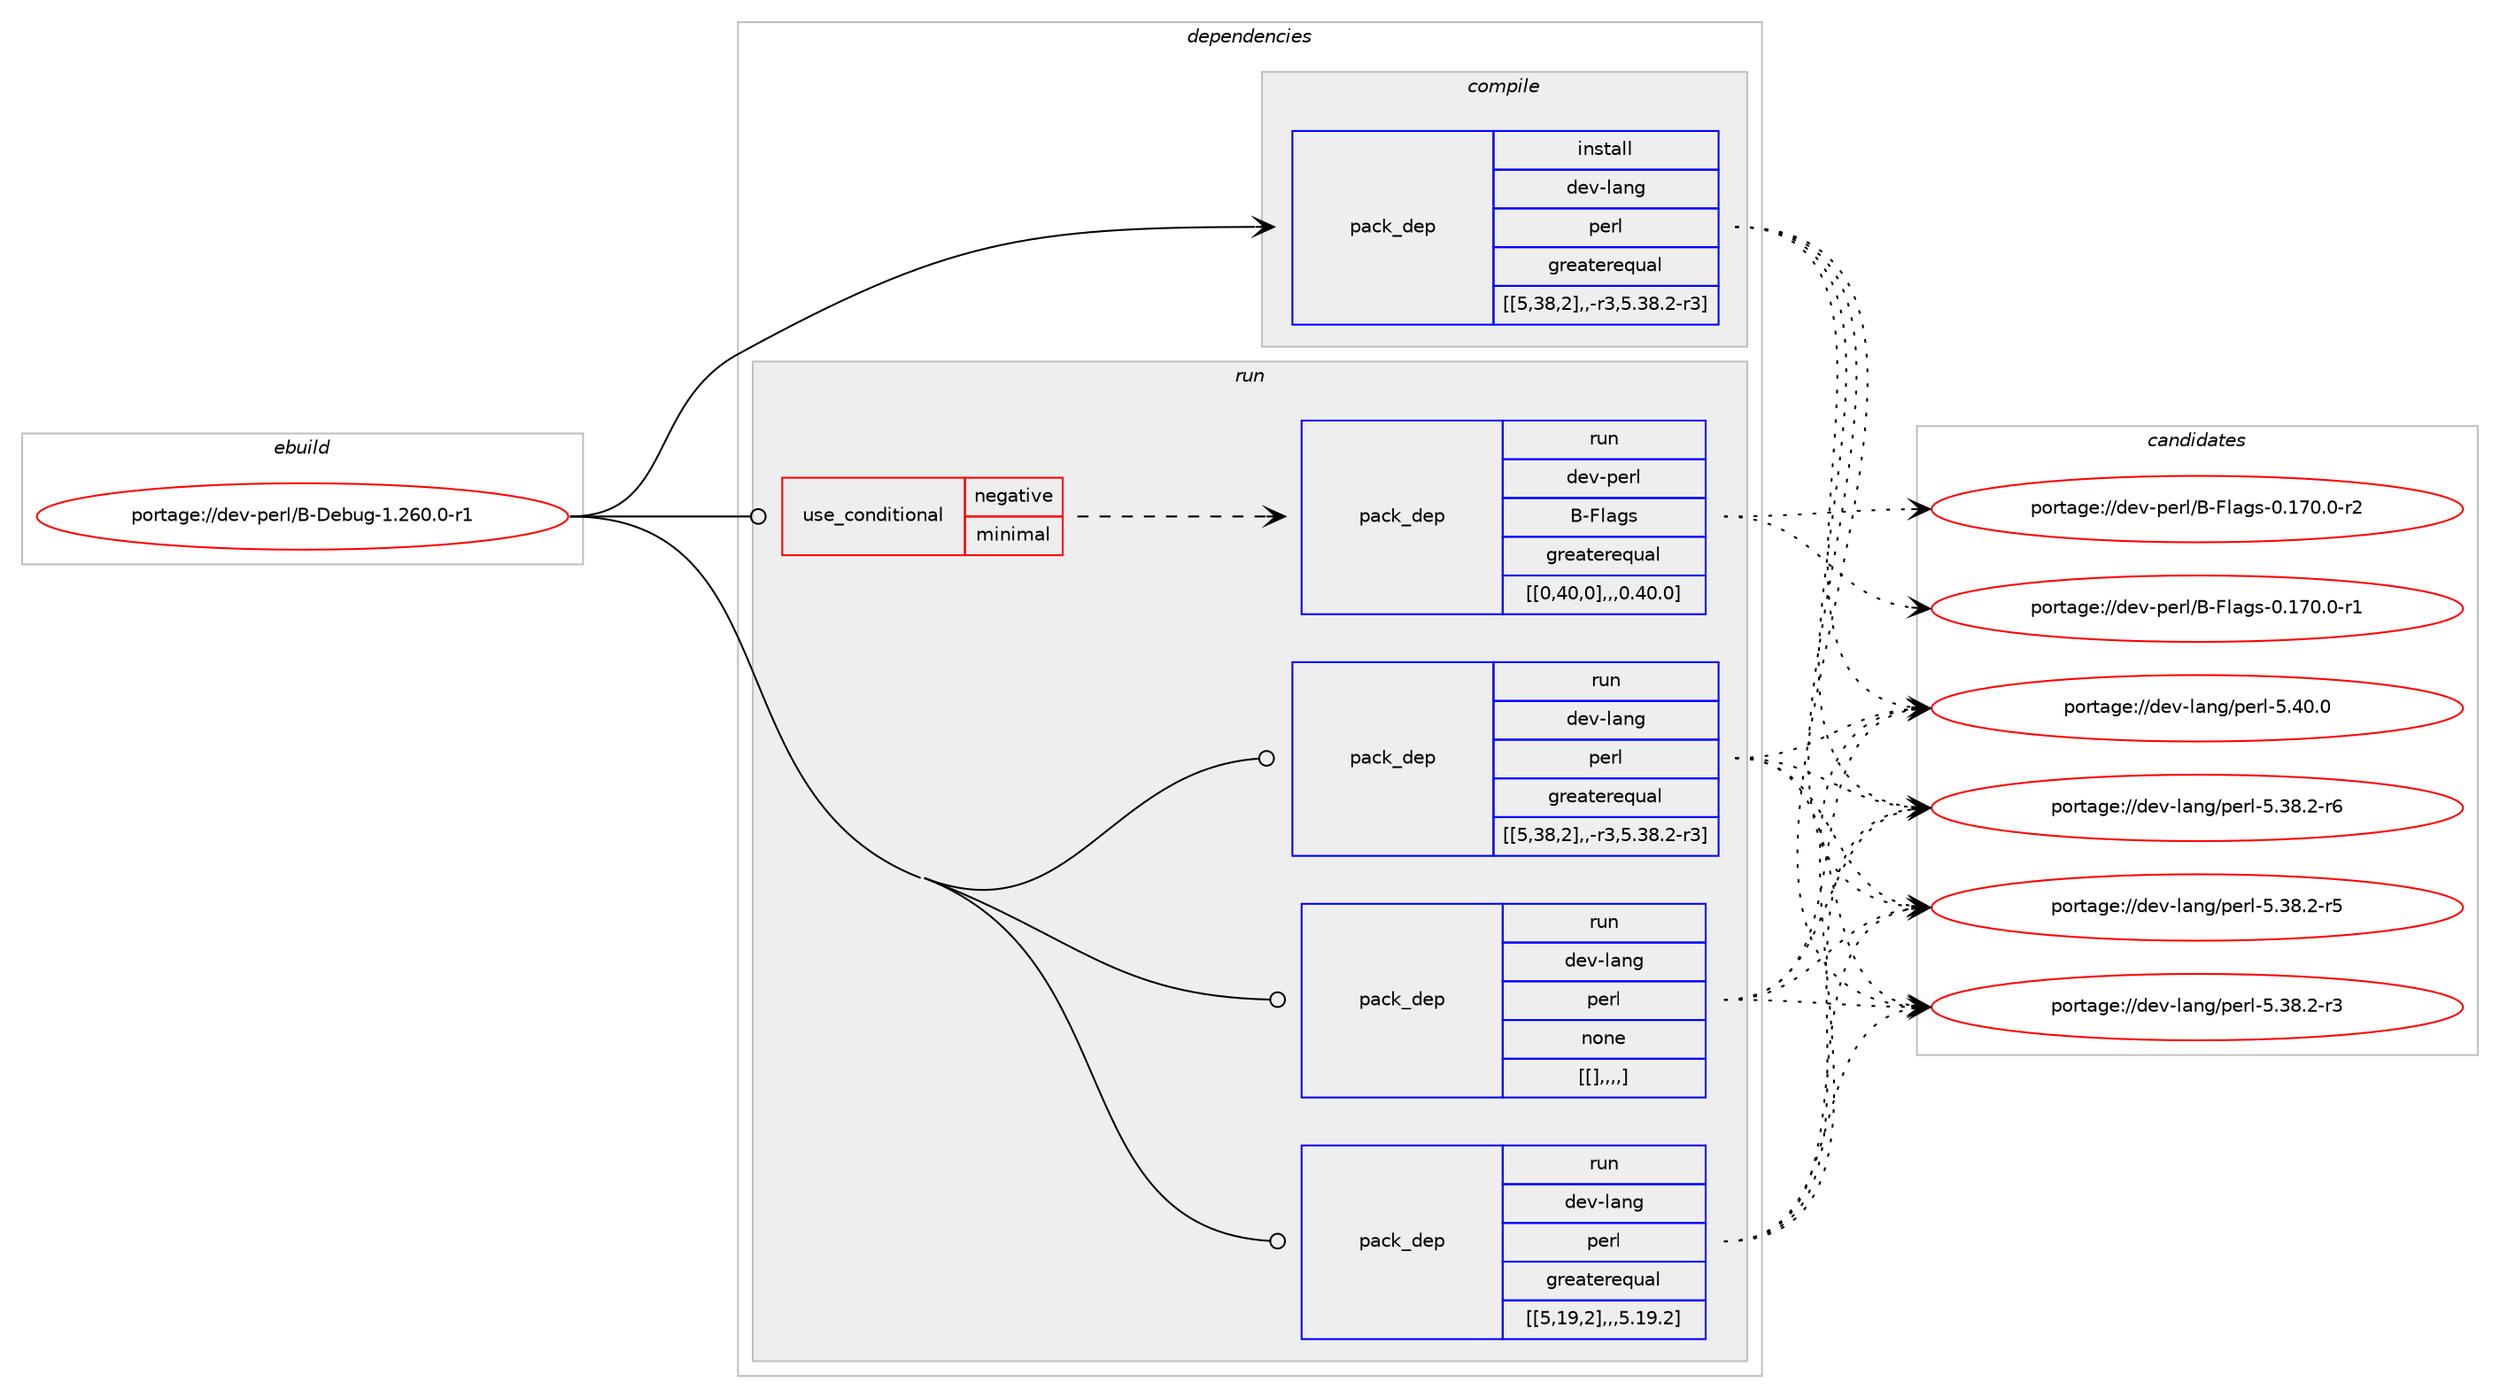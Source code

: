 digraph prolog {

# *************
# Graph options
# *************

newrank=true;
concentrate=true;
compound=true;
graph [rankdir=LR,fontname=Helvetica,fontsize=10,ranksep=1.5];#, ranksep=2.5, nodesep=0.2];
edge  [arrowhead=vee];
node  [fontname=Helvetica,fontsize=10];

# **********
# The ebuild
# **********

subgraph cluster_leftcol {
color=gray;
label=<<i>ebuild</i>>;
id [label="portage://dev-perl/B-Debug-1.260.0-r1", color=red, width=4, href="../dev-perl/B-Debug-1.260.0-r1.svg"];
}

# ****************
# The dependencies
# ****************

subgraph cluster_midcol {
color=gray;
label=<<i>dependencies</i>>;
subgraph cluster_compile {
fillcolor="#eeeeee";
style=filled;
label=<<i>compile</i>>;
subgraph pack95624 {
dependency127099 [label=<<TABLE BORDER="0" CELLBORDER="1" CELLSPACING="0" CELLPADDING="4" WIDTH="220"><TR><TD ROWSPAN="6" CELLPADDING="30">pack_dep</TD></TR><TR><TD WIDTH="110">install</TD></TR><TR><TD>dev-lang</TD></TR><TR><TD>perl</TD></TR><TR><TD>greaterequal</TD></TR><TR><TD>[[5,38,2],,-r3,5.38.2-r3]</TD></TR></TABLE>>, shape=none, color=blue];
}
id:e -> dependency127099:w [weight=20,style="solid",arrowhead="vee"];
}
subgraph cluster_compileandrun {
fillcolor="#eeeeee";
style=filled;
label=<<i>compile and run</i>>;
}
subgraph cluster_run {
fillcolor="#eeeeee";
style=filled;
label=<<i>run</i>>;
subgraph cond30305 {
dependency127100 [label=<<TABLE BORDER="0" CELLBORDER="1" CELLSPACING="0" CELLPADDING="4"><TR><TD ROWSPAN="3" CELLPADDING="10">use_conditional</TD></TR><TR><TD>negative</TD></TR><TR><TD>minimal</TD></TR></TABLE>>, shape=none, color=red];
subgraph pack95625 {
dependency127101 [label=<<TABLE BORDER="0" CELLBORDER="1" CELLSPACING="0" CELLPADDING="4" WIDTH="220"><TR><TD ROWSPAN="6" CELLPADDING="30">pack_dep</TD></TR><TR><TD WIDTH="110">run</TD></TR><TR><TD>dev-perl</TD></TR><TR><TD>B-Flags</TD></TR><TR><TD>greaterequal</TD></TR><TR><TD>[[0,40,0],,,0.40.0]</TD></TR></TABLE>>, shape=none, color=blue];
}
dependency127100:e -> dependency127101:w [weight=20,style="dashed",arrowhead="vee"];
}
id:e -> dependency127100:w [weight=20,style="solid",arrowhead="odot"];
subgraph pack95626 {
dependency127102 [label=<<TABLE BORDER="0" CELLBORDER="1" CELLSPACING="0" CELLPADDING="4" WIDTH="220"><TR><TD ROWSPAN="6" CELLPADDING="30">pack_dep</TD></TR><TR><TD WIDTH="110">run</TD></TR><TR><TD>dev-lang</TD></TR><TR><TD>perl</TD></TR><TR><TD>greaterequal</TD></TR><TR><TD>[[5,19,2],,,5.19.2]</TD></TR></TABLE>>, shape=none, color=blue];
}
id:e -> dependency127102:w [weight=20,style="solid",arrowhead="odot"];
subgraph pack95627 {
dependency127103 [label=<<TABLE BORDER="0" CELLBORDER="1" CELLSPACING="0" CELLPADDING="4" WIDTH="220"><TR><TD ROWSPAN="6" CELLPADDING="30">pack_dep</TD></TR><TR><TD WIDTH="110">run</TD></TR><TR><TD>dev-lang</TD></TR><TR><TD>perl</TD></TR><TR><TD>greaterequal</TD></TR><TR><TD>[[5,38,2],,-r3,5.38.2-r3]</TD></TR></TABLE>>, shape=none, color=blue];
}
id:e -> dependency127103:w [weight=20,style="solid",arrowhead="odot"];
subgraph pack95628 {
dependency127104 [label=<<TABLE BORDER="0" CELLBORDER="1" CELLSPACING="0" CELLPADDING="4" WIDTH="220"><TR><TD ROWSPAN="6" CELLPADDING="30">pack_dep</TD></TR><TR><TD WIDTH="110">run</TD></TR><TR><TD>dev-lang</TD></TR><TR><TD>perl</TD></TR><TR><TD>none</TD></TR><TR><TD>[[],,,,]</TD></TR></TABLE>>, shape=none, color=blue];
}
id:e -> dependency127104:w [weight=20,style="solid",arrowhead="odot"];
}
}

# **************
# The candidates
# **************

subgraph cluster_choices {
rank=same;
color=gray;
label=<<i>candidates</i>>;

subgraph choice95624 {
color=black;
nodesep=1;
choice10010111845108971101034711210111410845534652484648 [label="portage://dev-lang/perl-5.40.0", color=red, width=4,href="../dev-lang/perl-5.40.0.svg"];
choice100101118451089711010347112101114108455346515646504511454 [label="portage://dev-lang/perl-5.38.2-r6", color=red, width=4,href="../dev-lang/perl-5.38.2-r6.svg"];
choice100101118451089711010347112101114108455346515646504511453 [label="portage://dev-lang/perl-5.38.2-r5", color=red, width=4,href="../dev-lang/perl-5.38.2-r5.svg"];
choice100101118451089711010347112101114108455346515646504511451 [label="portage://dev-lang/perl-5.38.2-r3", color=red, width=4,href="../dev-lang/perl-5.38.2-r3.svg"];
dependency127099:e -> choice10010111845108971101034711210111410845534652484648:w [style=dotted,weight="100"];
dependency127099:e -> choice100101118451089711010347112101114108455346515646504511454:w [style=dotted,weight="100"];
dependency127099:e -> choice100101118451089711010347112101114108455346515646504511453:w [style=dotted,weight="100"];
dependency127099:e -> choice100101118451089711010347112101114108455346515646504511451:w [style=dotted,weight="100"];
}
subgraph choice95625 {
color=black;
nodesep=1;
choice10010111845112101114108476645701089710311545484649554846484511450 [label="portage://dev-perl/B-Flags-0.170.0-r2", color=red, width=4,href="../dev-perl/B-Flags-0.170.0-r2.svg"];
choice10010111845112101114108476645701089710311545484649554846484511449 [label="portage://dev-perl/B-Flags-0.170.0-r1", color=red, width=4,href="../dev-perl/B-Flags-0.170.0-r1.svg"];
dependency127101:e -> choice10010111845112101114108476645701089710311545484649554846484511450:w [style=dotted,weight="100"];
dependency127101:e -> choice10010111845112101114108476645701089710311545484649554846484511449:w [style=dotted,weight="100"];
}
subgraph choice95626 {
color=black;
nodesep=1;
choice10010111845108971101034711210111410845534652484648 [label="portage://dev-lang/perl-5.40.0", color=red, width=4,href="../dev-lang/perl-5.40.0.svg"];
choice100101118451089711010347112101114108455346515646504511454 [label="portage://dev-lang/perl-5.38.2-r6", color=red, width=4,href="../dev-lang/perl-5.38.2-r6.svg"];
choice100101118451089711010347112101114108455346515646504511453 [label="portage://dev-lang/perl-5.38.2-r5", color=red, width=4,href="../dev-lang/perl-5.38.2-r5.svg"];
choice100101118451089711010347112101114108455346515646504511451 [label="portage://dev-lang/perl-5.38.2-r3", color=red, width=4,href="../dev-lang/perl-5.38.2-r3.svg"];
dependency127102:e -> choice10010111845108971101034711210111410845534652484648:w [style=dotted,weight="100"];
dependency127102:e -> choice100101118451089711010347112101114108455346515646504511454:w [style=dotted,weight="100"];
dependency127102:e -> choice100101118451089711010347112101114108455346515646504511453:w [style=dotted,weight="100"];
dependency127102:e -> choice100101118451089711010347112101114108455346515646504511451:w [style=dotted,weight="100"];
}
subgraph choice95627 {
color=black;
nodesep=1;
choice10010111845108971101034711210111410845534652484648 [label="portage://dev-lang/perl-5.40.0", color=red, width=4,href="../dev-lang/perl-5.40.0.svg"];
choice100101118451089711010347112101114108455346515646504511454 [label="portage://dev-lang/perl-5.38.2-r6", color=red, width=4,href="../dev-lang/perl-5.38.2-r6.svg"];
choice100101118451089711010347112101114108455346515646504511453 [label="portage://dev-lang/perl-5.38.2-r5", color=red, width=4,href="../dev-lang/perl-5.38.2-r5.svg"];
choice100101118451089711010347112101114108455346515646504511451 [label="portage://dev-lang/perl-5.38.2-r3", color=red, width=4,href="../dev-lang/perl-5.38.2-r3.svg"];
dependency127103:e -> choice10010111845108971101034711210111410845534652484648:w [style=dotted,weight="100"];
dependency127103:e -> choice100101118451089711010347112101114108455346515646504511454:w [style=dotted,weight="100"];
dependency127103:e -> choice100101118451089711010347112101114108455346515646504511453:w [style=dotted,weight="100"];
dependency127103:e -> choice100101118451089711010347112101114108455346515646504511451:w [style=dotted,weight="100"];
}
subgraph choice95628 {
color=black;
nodesep=1;
choice10010111845108971101034711210111410845534652484648 [label="portage://dev-lang/perl-5.40.0", color=red, width=4,href="../dev-lang/perl-5.40.0.svg"];
choice100101118451089711010347112101114108455346515646504511454 [label="portage://dev-lang/perl-5.38.2-r6", color=red, width=4,href="../dev-lang/perl-5.38.2-r6.svg"];
choice100101118451089711010347112101114108455346515646504511453 [label="portage://dev-lang/perl-5.38.2-r5", color=red, width=4,href="../dev-lang/perl-5.38.2-r5.svg"];
choice100101118451089711010347112101114108455346515646504511451 [label="portage://dev-lang/perl-5.38.2-r3", color=red, width=4,href="../dev-lang/perl-5.38.2-r3.svg"];
dependency127104:e -> choice10010111845108971101034711210111410845534652484648:w [style=dotted,weight="100"];
dependency127104:e -> choice100101118451089711010347112101114108455346515646504511454:w [style=dotted,weight="100"];
dependency127104:e -> choice100101118451089711010347112101114108455346515646504511453:w [style=dotted,weight="100"];
dependency127104:e -> choice100101118451089711010347112101114108455346515646504511451:w [style=dotted,weight="100"];
}
}

}
